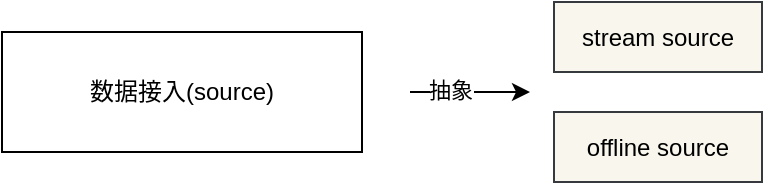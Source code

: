 <mxfile version="13.8.3" type="github">
  <diagram id="JB7IW-WH3_webFm1OCUp" name="Page-1">
    <mxGraphModel dx="1259" dy="843" grid="1" gridSize="10" guides="1" tooltips="1" connect="1" arrows="1" fold="1" page="1" pageScale="1" pageWidth="827" pageHeight="1169" math="0" shadow="0">
      <root>
        <mxCell id="0" />
        <mxCell id="1" parent="0" />
        <mxCell id="WyvdNpah7RGctYs9x6Oc-1" value="数据接入(source)" style="rounded=0;whiteSpace=wrap;html=1;" vertex="1" parent="1">
          <mxGeometry x="370" y="200" width="180" height="60" as="geometry" />
        </mxCell>
        <mxCell id="WyvdNpah7RGctYs9x6Oc-2" value="" style="endArrow=classic;html=1;" edge="1" parent="1">
          <mxGeometry width="50" height="50" relative="1" as="geometry">
            <mxPoint x="574" y="230" as="sourcePoint" />
            <mxPoint x="634" y="230" as="targetPoint" />
          </mxGeometry>
        </mxCell>
        <mxCell id="WyvdNpah7RGctYs9x6Oc-3" value="抽象" style="edgeLabel;html=1;align=center;verticalAlign=middle;resizable=0;points=[];" vertex="1" connectable="0" parent="WyvdNpah7RGctYs9x6Oc-2">
          <mxGeometry x="-0.343" y="1" relative="1" as="geometry">
            <mxPoint as="offset" />
          </mxGeometry>
        </mxCell>
        <mxCell id="WyvdNpah7RGctYs9x6Oc-4" value="stream source" style="rounded=0;whiteSpace=wrap;html=1;fillColor=#f9f7ed;strokeColor=#36393d;" vertex="1" parent="1">
          <mxGeometry x="646" y="185" width="104" height="35" as="geometry" />
        </mxCell>
        <mxCell id="WyvdNpah7RGctYs9x6Oc-5" value="offline source" style="rounded=0;whiteSpace=wrap;html=1;fillColor=#f9f7ed;strokeColor=#36393d;" vertex="1" parent="1">
          <mxGeometry x="646" y="240" width="104" height="35" as="geometry" />
        </mxCell>
      </root>
    </mxGraphModel>
  </diagram>
</mxfile>
